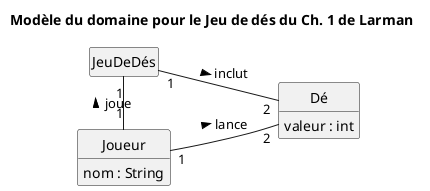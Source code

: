 @startuml
skinparam style strictuml
skinparam defaultfontname Verdana
left to right direction
hide empty members
'skinparam linetype ortho
title Modèle du domaine pour le Jeu de dés du Ch. 1 de Larman
class Joueur {
  nom : String
}
class Dé {
  valeur : int
}
class JeuDeDés

JeuDeDés "1" -- "2" Dé : inclut > 
Joueur "1" -l- "1" JeuDeDés : joue > 
Joueur "1" -- "2" Dé : lance > 
@enduml